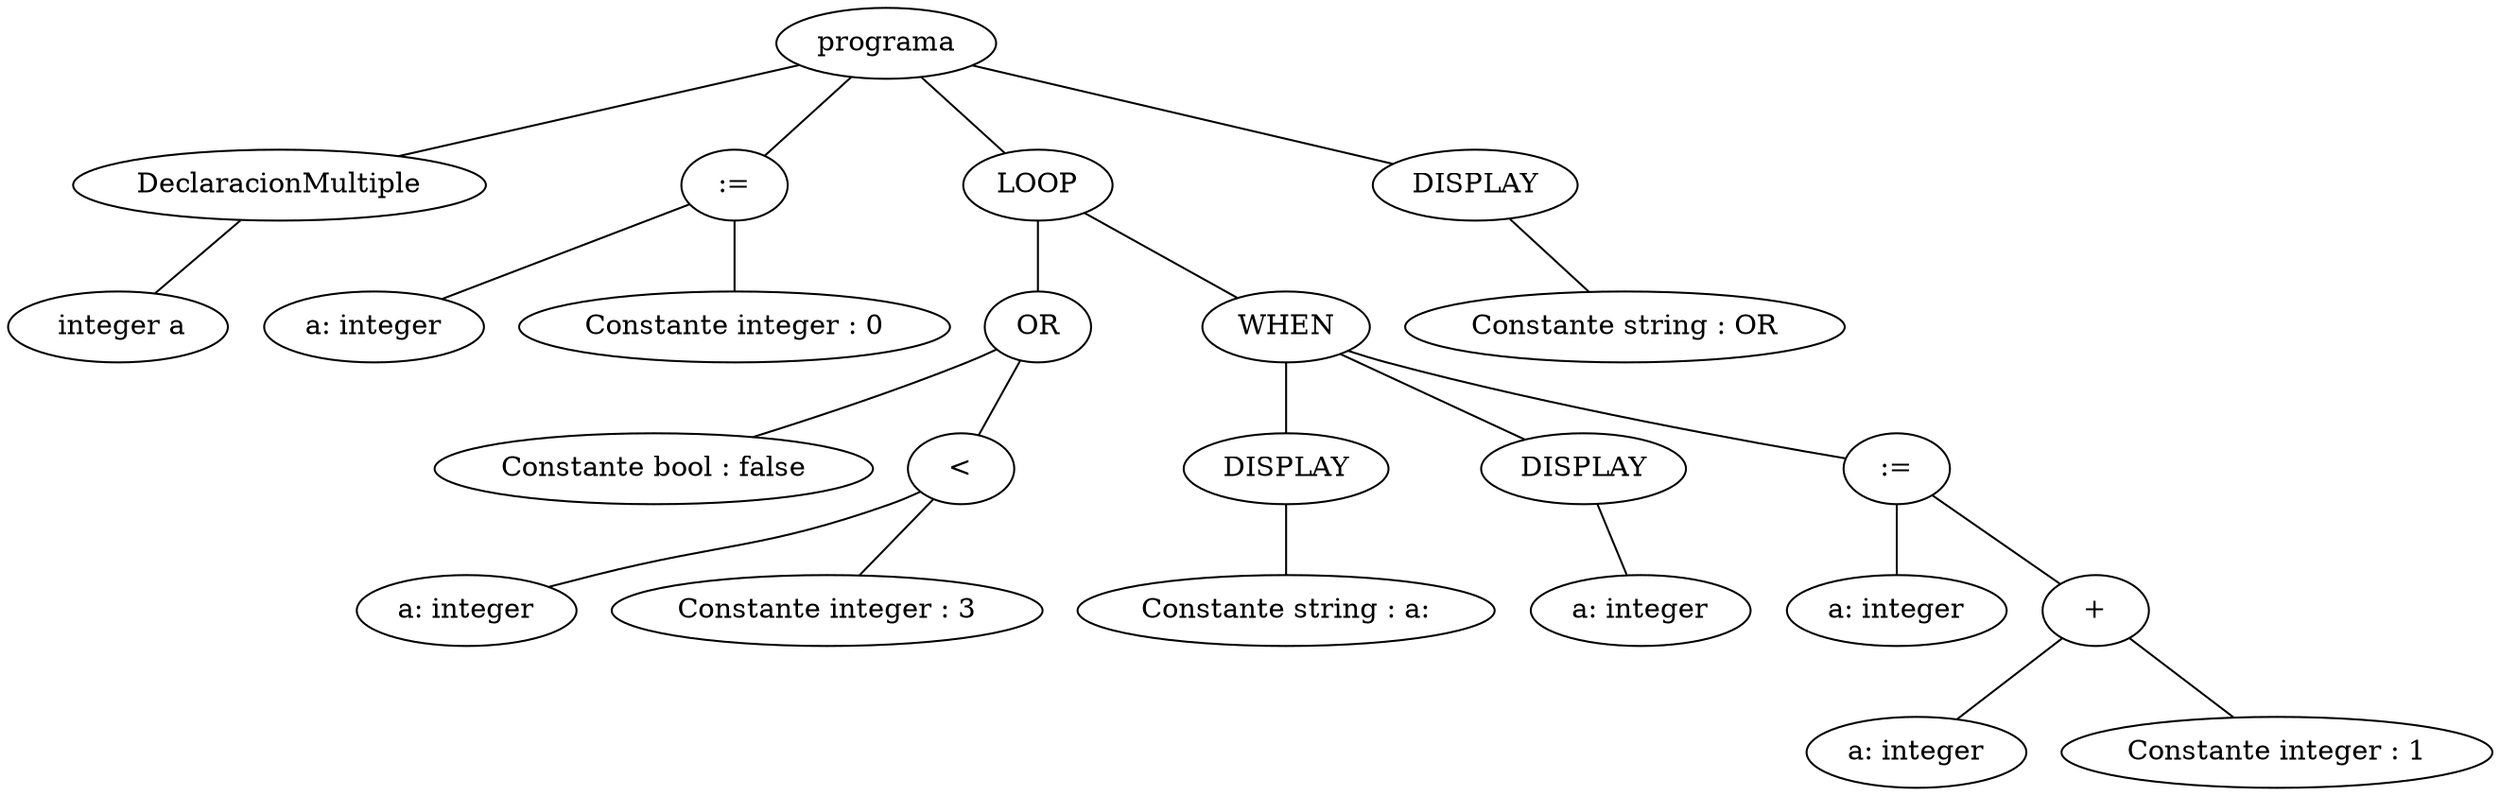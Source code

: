 graph G {
nodo_1960514342[label="programa"]
nodo_746188548[label="DeclaracionMultiple"];
nodo_1960514342 -- nodo_746188548;
nodo_29639517[label=" integer a"];
nodo_746188548 -- nodo_29639517;
nodo_495537547[label=":="]
nodo_1960514342--nodo_495537547
nodo_828849983[label="a: integer"]
nodo_495537547--nodo_828849983
nodo_1376122840[label="Constante integer : 0"]
nodo_495537547--nodo_1376122840
nodo_1912113262[label="LOOP"];
nodo_1960514342 -- nodo_1912113262;
nodo_650802895[label="OR"]
nodo_1912113262--nodo_650802895
nodo_777796590[label="Constante bool : false"]
nodo_650802895--nodo_777796590
nodo_1402643146[label="<"]
nodo_650802895--nodo_1402643146
nodo_1721039663[label="a: integer"]
nodo_1402643146--nodo_1721039663
nodo_320701756[label="Constante integer : 3"]
nodo_1402643146--nodo_320701756
loop_nodo_1912113262[label="WHEN"];
nodo_1912113262 -- loop_nodo_1912113262;
nodo_1557225466[label="DISPLAY"]
loop_nodo_1912113262--nodo_1557225466
nodo_1515928152[label="Constante string : a:"]
nodo_1557225466--nodo_1515928152
nodo_467136447[label="DISPLAY"]
loop_nodo_1912113262--nodo_467136447
nodo_1687993756[label="a: integer"]
nodo_467136447--nodo_1687993756
nodo_853807226[label=":="]
loop_nodo_1912113262--nodo_853807226
nodo_829318532[label="a: integer"]
nodo_853807226--nodo_829318532
nodo_358669825[label="+"]
nodo_853807226--nodo_358669825
nodo_345104748[label="a: integer"]
nodo_358669825--nodo_345104748
nodo_115622980[label="Constante integer : 1"]
nodo_358669825--nodo_115622980
nodo_1155810137[label="DISPLAY"]
nodo_1960514342--nodo_1155810137
nodo_1474759954[label="Constante string : OR"]
nodo_1155810137--nodo_1474759954
}
